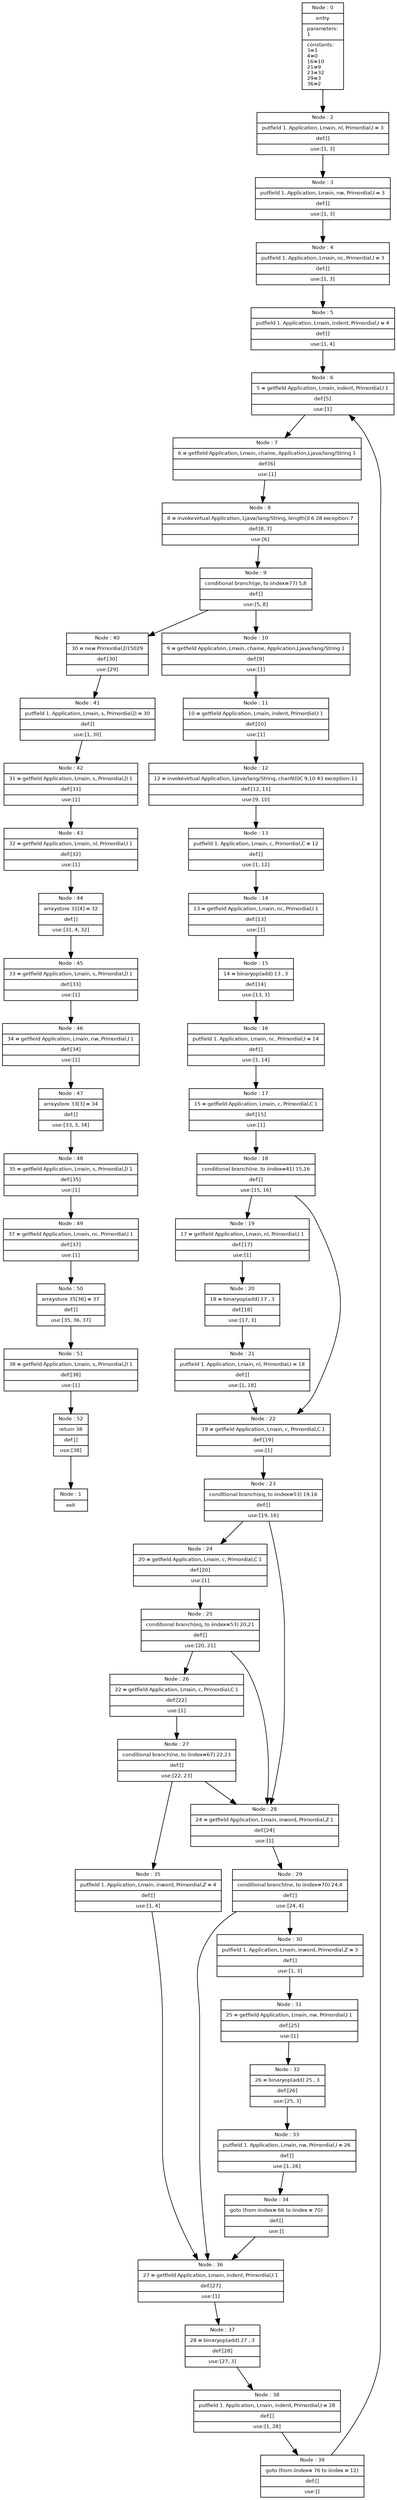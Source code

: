 digraph G{
fontname = "Bitstream Vera Sans"
fontname = "Bitstream Vera Sans"
fontsize = 8
node [
fontname = "Bitstream Vera Sans"
fontsize = 8
shape = "record"
]
edge [
fontname = "Bitstream Vera Sans"
fontsize = 8
]
ExplodedBlock_0__entry___Application__Lmain__wordcount___I___[
 label="{Node : 0|entry|parameters:\l1\l|constants:\l3=1\l4=0\l16=10\l21=9\l23=32\l29=3\l36=2\l}"
]
ExplodedBlock_103__exit___Application__Lmain__wordcount___I___[
 label="{Node : 1|exit}"
]
ExplodedBlock_3__original_BB_SSA_0__2_1___main_wordcount___I_[
 label="{Node : 2|putfield 1. Application, Lmain, nl, Primordial,I  = 3|def:[]|use:[1, 3]}"
]
ExplodedBlock_6__original_BB_SSA_3__5_2___main_wordcount___I_[
 label="{Node : 3|putfield 1. Application, Lmain, nw, Primordial,I  = 3|def:[]|use:[1, 3]}"
]
ExplodedBlock_9__original_BB_SSA_6__8_3___main_wordcount___I_[
 label="{Node : 4|putfield 1. Application, Lmain, nc, Primordial,I  = 3|def:[]|use:[1, 3]}"
]
ExplodedBlock_12__original_BB_SSA_9__11_4___main_wordcount___I_[
 label="{Node : 5|putfield 1. Application, Lmain, indent, Primordial,I  = 4|def:[]|use:[1, 4]}"
]
ExplodedBlock_14__original_BB_SSA_12__13_5___main_wordcount___I_[
 label="{Node : 6|5 = getfield  Application, Lmain, indent, Primordial,I  1|def:[5]|use:[1]}"
]
ExplodedBlock_16__original_BB_SSA_14__15_6___main_wordcount___I_[
 label="{Node : 7|6 = getfield  Application, Lmain, chaine, Application,Ljava/lang/String  1|def:[6]|use:[1]}"
]
ExplodedBlock_17__original_BB_SSA_16__16_7___main_wordcount___I_[
 label="{Node : 8|8 = invokevirtual  Application, Ljava/lang/String, length()I  6 28 exception:7|def:[8, 7]|use:[6]}"
]
ExplodedBlock_18__original_BB_SSA_17__17_8___main_wordcount___I_[
 label="{Node : 9|conditional branch(ge, to iindex=77) 5,8|def:[]|use:[5, 8]}"
]
ExplodedBlock_21__original_BB_SSA_18__20_9___main_wordcount___I_[
 label="{Node : 10|9 = getfield  Application, Lmain, chaine, Application,Ljava/lang/String  1|def:[9]|use:[1]}"
]
ExplodedBlock_23__original_BB_SSA_21__22_10___main_wordcount___I_[
 label="{Node : 11|10 = getfield  Application, Lmain, indent, Primordial,I  1|def:[10]|use:[1]}"
]
ExplodedBlock_24__original_BB_SSA_23__23_11___main_wordcount___I_[
 label="{Node : 12|12 = invokevirtual  Application, Ljava/lang/String, charAt(I)C  9,10 43 exception:11|def:[12, 11]|use:[9, 10]}"
]
ExplodedBlock_25__original_BB_SSA_24__24_12___main_wordcount___I_[
 label="{Node : 13|putfield 1. Application, Lmain, c, Primordial,C  = 12|def:[]|use:[1, 12]}"
]
ExplodedBlock_28__original_BB_SSA_25__27_13___main_wordcount___I_[
 label="{Node : 14|13 = getfield  Application, Lmain, nc, Primordial,I  1|def:[13]|use:[1]}"
]
ExplodedBlock_30__original_BB_SSA_28__30_14___main_wordcount___I_[
 label="{Node : 15|14 = binaryop(add) 13 , 3|def:[14]|use:[13, 3]}"
]
ExplodedBlock_31__original_BB_SSA_28__30_14___main_wordcount___I_[
 label="{Node : 16|putfield 1. Application, Lmain, nc, Primordial,I  = 14|def:[]|use:[1, 14]}"
]
ExplodedBlock_33__original_BB_SSA_31__32_15___main_wordcount___I_[
 label="{Node : 17|15 = getfield  Application, Lmain, c, Primordial,C  1|def:[15]|use:[1]}"
]
ExplodedBlock_35__original_BB_SSA_33__34_16___main_wordcount___I_[
 label="{Node : 18|conditional branch(ne, to iindex=41) 15,16|def:[]|use:[15, 16]}"
]
ExplodedBlock_38__original_BB_SSA_35__37_17___main_wordcount___I_[
 label="{Node : 19|17 = getfield  Application, Lmain, nl, Primordial,I  1|def:[17]|use:[1]}"
]
ExplodedBlock_40__original_BB_SSA_38__40_18___main_wordcount___I_[
 label="{Node : 20|18 = binaryop(add) 17 , 3|def:[18]|use:[17, 3]}"
]
ExplodedBlock_41__original_BB_SSA_38__40_18___main_wordcount___I_[
 label="{Node : 21|putfield 1. Application, Lmain, nl, Primordial,I  = 18|def:[]|use:[1, 18]}"
]
ExplodedBlock_43__original_BB_SSA_41__42_19___main_wordcount___I_[
 label="{Node : 22|19 = getfield  Application, Lmain, c, Primordial,C  1|def:[19]|use:[1]}"
]
ExplodedBlock_45__original_BB_SSA_43__44_20___main_wordcount___I_[
 label="{Node : 23|conditional branch(eq, to iindex=53) 19,16|def:[]|use:[19, 16]}"
]
ExplodedBlock_47__original_BB_SSA_45__46_21___main_wordcount___I_[
 label="{Node : 24|20 = getfield  Application, Lmain, c, Primordial,C  1|def:[20]|use:[1]}"
]
ExplodedBlock_49__original_BB_SSA_47__48_22___main_wordcount___I_[
 label="{Node : 25|conditional branch(eq, to iindex=53) 20,21|def:[]|use:[20, 21]}"
]
ExplodedBlock_51__original_BB_SSA_49__50_23___main_wordcount___I_[
 label="{Node : 26|22 = getfield  Application, Lmain, c, Primordial,C  1|def:[22]|use:[1]}"
]
ExplodedBlock_53__original_BB_SSA_51__52_24___main_wordcount___I_[
 label="{Node : 27|conditional branch(ne, to iindex=67) 22,23|def:[]|use:[22, 23]}"
]
ExplodedBlock_55__original_BB_SSA_53__54_25___main_wordcount___I_[
 label="{Node : 28|24 = getfield  Application, Lmain, inword, Primordial,Z  1|def:[24]|use:[1]}"
]
ExplodedBlock_57__original_BB_SSA_55__56_26___main_wordcount___I_[
 label="{Node : 29|conditional branch(ne, to iindex=70) 24,4|def:[]|use:[24, 4]}"
]
ExplodedBlock_60__original_BB_SSA_57__59_27___main_wordcount___I_[
 label="{Node : 30|putfield 1. Application, Lmain, inword, Primordial,Z  = 3|def:[]|use:[1, 3]}"
]
ExplodedBlock_63__original_BB_SSA_60__62_28___main_wordcount___I_[
 label="{Node : 31|25 = getfield  Application, Lmain, nw, Primordial,I  1|def:[25]|use:[1]}"
]
ExplodedBlock_65__original_BB_SSA_63__65_29___main_wordcount___I_[
 label="{Node : 32|26 = binaryop(add) 25 , 3|def:[26]|use:[25, 3]}"
]
ExplodedBlock_66__original_BB_SSA_63__65_29___main_wordcount___I_[
 label="{Node : 33|putfield 1. Application, Lmain, nw, Primordial,I  = 26|def:[]|use:[1, 26]}"
]
ExplodedBlock_67__original_BB_SSA_66__66_30___main_wordcount___I_[
 label="{Node : 34|goto (from iindex= 66 to iindex = 70)|def:[]|use:[]}"
]
ExplodedBlock_70__original_BB_SSA_67__69_31___main_wordcount___I_[
 label="{Node : 35|putfield 1. Application, Lmain, inword, Primordial,Z  = 4|def:[]|use:[1, 4]}"
]
ExplodedBlock_73__original_BB_SSA_70__72_32___main_wordcount___I_[
 label="{Node : 36|27 = getfield  Application, Lmain, indent, Primordial,I  1|def:[27]|use:[1]}"
]
ExplodedBlock_75__original_BB_SSA_73__75_33___main_wordcount___I_[
 label="{Node : 37|28 = binaryop(add) 27 , 3|def:[28]|use:[27, 3]}"
]
ExplodedBlock_76__original_BB_SSA_73__75_33___main_wordcount___I_[
 label="{Node : 38|putfield 1. Application, Lmain, indent, Primordial,I  = 28|def:[]|use:[1, 28]}"
]
ExplodedBlock_77__original_BB_SSA_76__76_34___main_wordcount___I_[
 label="{Node : 39|goto (from iindex= 76 to iindex = 12)|def:[]|use:[]}"
]
ExplodedBlock_80__original_BB_SSA_77__79_35___main_wordcount___I_[
 label="{Node : 40|30 = new Primordial,[I15029 |def:[30]|use:[29]}"
]
ExplodedBlock_81__original_BB_SSA_80__80_36___main_wordcount___I_[
 label="{Node : 41|putfield 1. Application, Lmain, s, Primordial,[I  = 30|def:[]|use:[1, 30]}"
]
ExplodedBlock_83__original_BB_SSA_81__82_37___main_wordcount___I_[
 label="{Node : 42|31 = getfield  Application, Lmain, s, Primordial,[I  1|def:[31]|use:[1]}"
]
ExplodedBlock_86__original_BB_SSA_83__85_38___main_wordcount___I_[
 label="{Node : 43|32 = getfield  Application, Lmain, nl, Primordial,I  1|def:[32]|use:[1]}"
]
ExplodedBlock_87__original_BB_SSA_86__86_39___main_wordcount___I_[
 label="{Node : 44|arraystore 31[4] = 32|def:[]|use:[31, 4, 32]}"
]
ExplodedBlock_89__original_BB_SSA_87__88_40___main_wordcount___I_[
 label="{Node : 45|33 = getfield  Application, Lmain, s, Primordial,[I  1|def:[33]|use:[1]}"
]
ExplodedBlock_92__original_BB_SSA_89__91_41___main_wordcount___I_[
 label="{Node : 46|34 = getfield  Application, Lmain, nw, Primordial,I  1|def:[34]|use:[1]}"
]
ExplodedBlock_93__original_BB_SSA_92__92_42___main_wordcount___I_[
 label="{Node : 47|arraystore 33[3] = 34|def:[]|use:[33, 3, 34]}"
]
ExplodedBlock_95__original_BB_SSA_93__94_43___main_wordcount___I_[
 label="{Node : 48|35 = getfield  Application, Lmain, s, Primordial,[I  1|def:[35]|use:[1]}"
]
ExplodedBlock_98__original_BB_SSA_95__97_44___main_wordcount___I_[
 label="{Node : 49|37 = getfield  Application, Lmain, nc, Primordial,I  1|def:[37]|use:[1]}"
]
ExplodedBlock_99__original_BB_SSA_98__98_45___main_wordcount___I_[
 label="{Node : 50|arraystore 35[36] = 37|def:[]|use:[35, 36, 37]}"
]
ExplodedBlock_101__original_BB_SSA_99__100_46___main_wordcount___I_[
 label="{Node : 51|38 = getfield  Application, Lmain, s, Primordial,[I  1|def:[38]|use:[1]}"
]
ExplodedBlock_102__original_BB_SSA_101__101_47___main_wordcount___I_[
 label="{Node : 52|return 38|def:[]|use:[38]}"
]
ExplodedBlock_0__entry___Application__Lmain__wordcount___I___->ExplodedBlock_3__original_BB_SSA_0__2_1___main_wordcount___I_
ExplodedBlock_3__original_BB_SSA_0__2_1___main_wordcount___I_->ExplodedBlock_6__original_BB_SSA_3__5_2___main_wordcount___I_
ExplodedBlock_6__original_BB_SSA_3__5_2___main_wordcount___I_->ExplodedBlock_9__original_BB_SSA_6__8_3___main_wordcount___I_
ExplodedBlock_9__original_BB_SSA_6__8_3___main_wordcount___I_->ExplodedBlock_12__original_BB_SSA_9__11_4___main_wordcount___I_
ExplodedBlock_12__original_BB_SSA_9__11_4___main_wordcount___I_->ExplodedBlock_14__original_BB_SSA_12__13_5___main_wordcount___I_
ExplodedBlock_14__original_BB_SSA_12__13_5___main_wordcount___I_->ExplodedBlock_16__original_BB_SSA_14__15_6___main_wordcount___I_
ExplodedBlock_16__original_BB_SSA_14__15_6___main_wordcount___I_->ExplodedBlock_17__original_BB_SSA_16__16_7___main_wordcount___I_
ExplodedBlock_17__original_BB_SSA_16__16_7___main_wordcount___I_->ExplodedBlock_18__original_BB_SSA_17__17_8___main_wordcount___I_
ExplodedBlock_18__original_BB_SSA_17__17_8___main_wordcount___I_->ExplodedBlock_21__original_BB_SSA_18__20_9___main_wordcount___I_
ExplodedBlock_18__original_BB_SSA_17__17_8___main_wordcount___I_->ExplodedBlock_80__original_BB_SSA_77__79_35___main_wordcount___I_
ExplodedBlock_21__original_BB_SSA_18__20_9___main_wordcount___I_->ExplodedBlock_23__original_BB_SSA_21__22_10___main_wordcount___I_
ExplodedBlock_23__original_BB_SSA_21__22_10___main_wordcount___I_->ExplodedBlock_24__original_BB_SSA_23__23_11___main_wordcount___I_
ExplodedBlock_24__original_BB_SSA_23__23_11___main_wordcount___I_->ExplodedBlock_25__original_BB_SSA_24__24_12___main_wordcount___I_
ExplodedBlock_25__original_BB_SSA_24__24_12___main_wordcount___I_->ExplodedBlock_28__original_BB_SSA_25__27_13___main_wordcount___I_
ExplodedBlock_28__original_BB_SSA_25__27_13___main_wordcount___I_->ExplodedBlock_30__original_BB_SSA_28__30_14___main_wordcount___I_
ExplodedBlock_30__original_BB_SSA_28__30_14___main_wordcount___I_->ExplodedBlock_31__original_BB_SSA_28__30_14___main_wordcount___I_
ExplodedBlock_31__original_BB_SSA_28__30_14___main_wordcount___I_->ExplodedBlock_33__original_BB_SSA_31__32_15___main_wordcount___I_
ExplodedBlock_33__original_BB_SSA_31__32_15___main_wordcount___I_->ExplodedBlock_35__original_BB_SSA_33__34_16___main_wordcount___I_
ExplodedBlock_35__original_BB_SSA_33__34_16___main_wordcount___I_->ExplodedBlock_38__original_BB_SSA_35__37_17___main_wordcount___I_
ExplodedBlock_35__original_BB_SSA_33__34_16___main_wordcount___I_->ExplodedBlock_43__original_BB_SSA_41__42_19___main_wordcount___I_
ExplodedBlock_38__original_BB_SSA_35__37_17___main_wordcount___I_->ExplodedBlock_40__original_BB_SSA_38__40_18___main_wordcount___I_
ExplodedBlock_40__original_BB_SSA_38__40_18___main_wordcount___I_->ExplodedBlock_41__original_BB_SSA_38__40_18___main_wordcount___I_
ExplodedBlock_41__original_BB_SSA_38__40_18___main_wordcount___I_->ExplodedBlock_43__original_BB_SSA_41__42_19___main_wordcount___I_
ExplodedBlock_43__original_BB_SSA_41__42_19___main_wordcount___I_->ExplodedBlock_45__original_BB_SSA_43__44_20___main_wordcount___I_
ExplodedBlock_45__original_BB_SSA_43__44_20___main_wordcount___I_->ExplodedBlock_47__original_BB_SSA_45__46_21___main_wordcount___I_
ExplodedBlock_45__original_BB_SSA_43__44_20___main_wordcount___I_->ExplodedBlock_55__original_BB_SSA_53__54_25___main_wordcount___I_
ExplodedBlock_47__original_BB_SSA_45__46_21___main_wordcount___I_->ExplodedBlock_49__original_BB_SSA_47__48_22___main_wordcount___I_
ExplodedBlock_49__original_BB_SSA_47__48_22___main_wordcount___I_->ExplodedBlock_51__original_BB_SSA_49__50_23___main_wordcount___I_
ExplodedBlock_49__original_BB_SSA_47__48_22___main_wordcount___I_->ExplodedBlock_55__original_BB_SSA_53__54_25___main_wordcount___I_
ExplodedBlock_51__original_BB_SSA_49__50_23___main_wordcount___I_->ExplodedBlock_53__original_BB_SSA_51__52_24___main_wordcount___I_
ExplodedBlock_53__original_BB_SSA_51__52_24___main_wordcount___I_->ExplodedBlock_55__original_BB_SSA_53__54_25___main_wordcount___I_
ExplodedBlock_53__original_BB_SSA_51__52_24___main_wordcount___I_->ExplodedBlock_70__original_BB_SSA_67__69_31___main_wordcount___I_
ExplodedBlock_55__original_BB_SSA_53__54_25___main_wordcount___I_->ExplodedBlock_57__original_BB_SSA_55__56_26___main_wordcount___I_
ExplodedBlock_57__original_BB_SSA_55__56_26___main_wordcount___I_->ExplodedBlock_60__original_BB_SSA_57__59_27___main_wordcount___I_
ExplodedBlock_57__original_BB_SSA_55__56_26___main_wordcount___I_->ExplodedBlock_73__original_BB_SSA_70__72_32___main_wordcount___I_
ExplodedBlock_60__original_BB_SSA_57__59_27___main_wordcount___I_->ExplodedBlock_63__original_BB_SSA_60__62_28___main_wordcount___I_
ExplodedBlock_63__original_BB_SSA_60__62_28___main_wordcount___I_->ExplodedBlock_65__original_BB_SSA_63__65_29___main_wordcount___I_
ExplodedBlock_65__original_BB_SSA_63__65_29___main_wordcount___I_->ExplodedBlock_66__original_BB_SSA_63__65_29___main_wordcount___I_
ExplodedBlock_66__original_BB_SSA_63__65_29___main_wordcount___I_->ExplodedBlock_67__original_BB_SSA_66__66_30___main_wordcount___I_
ExplodedBlock_67__original_BB_SSA_66__66_30___main_wordcount___I_->ExplodedBlock_73__original_BB_SSA_70__72_32___main_wordcount___I_
ExplodedBlock_70__original_BB_SSA_67__69_31___main_wordcount___I_->ExplodedBlock_73__original_BB_SSA_70__72_32___main_wordcount___I_
ExplodedBlock_73__original_BB_SSA_70__72_32___main_wordcount___I_->ExplodedBlock_75__original_BB_SSA_73__75_33___main_wordcount___I_
ExplodedBlock_75__original_BB_SSA_73__75_33___main_wordcount___I_->ExplodedBlock_76__original_BB_SSA_73__75_33___main_wordcount___I_
ExplodedBlock_76__original_BB_SSA_73__75_33___main_wordcount___I_->ExplodedBlock_77__original_BB_SSA_76__76_34___main_wordcount___I_
ExplodedBlock_77__original_BB_SSA_76__76_34___main_wordcount___I_->ExplodedBlock_14__original_BB_SSA_12__13_5___main_wordcount___I_
ExplodedBlock_80__original_BB_SSA_77__79_35___main_wordcount___I_->ExplodedBlock_81__original_BB_SSA_80__80_36___main_wordcount___I_
ExplodedBlock_81__original_BB_SSA_80__80_36___main_wordcount___I_->ExplodedBlock_83__original_BB_SSA_81__82_37___main_wordcount___I_
ExplodedBlock_83__original_BB_SSA_81__82_37___main_wordcount___I_->ExplodedBlock_86__original_BB_SSA_83__85_38___main_wordcount___I_
ExplodedBlock_86__original_BB_SSA_83__85_38___main_wordcount___I_->ExplodedBlock_87__original_BB_SSA_86__86_39___main_wordcount___I_
ExplodedBlock_87__original_BB_SSA_86__86_39___main_wordcount___I_->ExplodedBlock_89__original_BB_SSA_87__88_40___main_wordcount___I_
ExplodedBlock_89__original_BB_SSA_87__88_40___main_wordcount___I_->ExplodedBlock_92__original_BB_SSA_89__91_41___main_wordcount___I_
ExplodedBlock_92__original_BB_SSA_89__91_41___main_wordcount___I_->ExplodedBlock_93__original_BB_SSA_92__92_42___main_wordcount___I_
ExplodedBlock_93__original_BB_SSA_92__92_42___main_wordcount___I_->ExplodedBlock_95__original_BB_SSA_93__94_43___main_wordcount___I_
ExplodedBlock_95__original_BB_SSA_93__94_43___main_wordcount___I_->ExplodedBlock_98__original_BB_SSA_95__97_44___main_wordcount___I_
ExplodedBlock_98__original_BB_SSA_95__97_44___main_wordcount___I_->ExplodedBlock_99__original_BB_SSA_98__98_45___main_wordcount___I_
ExplodedBlock_99__original_BB_SSA_98__98_45___main_wordcount___I_->ExplodedBlock_101__original_BB_SSA_99__100_46___main_wordcount___I_
ExplodedBlock_101__original_BB_SSA_99__100_46___main_wordcount___I_->ExplodedBlock_102__original_BB_SSA_101__101_47___main_wordcount___I_
ExplodedBlock_102__original_BB_SSA_101__101_47___main_wordcount___I_->ExplodedBlock_103__exit___Application__Lmain__wordcount___I___
}
